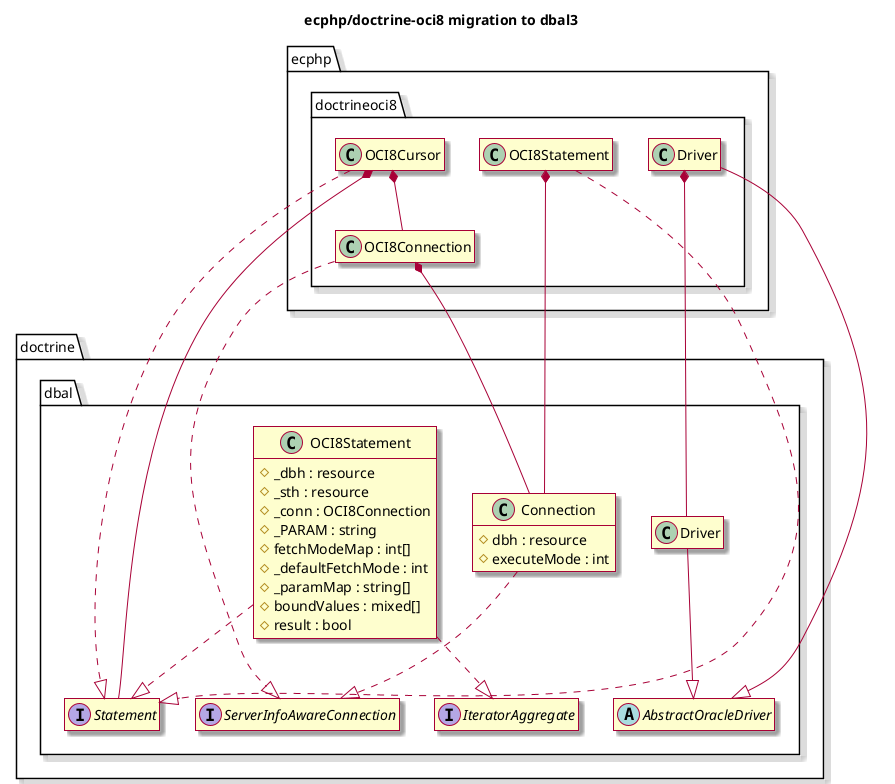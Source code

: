 @startuml

skin rose
hide empty members

title ecphp/doctrine-oci8 migration to dbal3

namespace doctrine.dbal {
    together {
        interface ServerInfoAwareConnection
        interface Statement
        interface IteratorAggregate
        abstract class AbstractOracleDriver
        class "Connection" as OCI8ConnectionDbal
        class "OCI8Statement" as OCI8StatementDbal
        class "Driver" as DriverDbal
    }

    together {
        OCI8ConnectionDbal -[dashed]-|> ServerInfoAwareConnection
        class OCI8ConnectionDbal {
            # dbh : resource
            # executeMode : int
        }

        OCI8StatementDbal -[dashed]-|> IteratorAggregate
        OCI8StatementDbal -[dashed]-|> Statement
        class OCI8StatementDbal {
            # _dbh : resource
            # _sth : resource
            # _conn : OCI8Connection
            # _PARAM : string
            # fetchModeMap : int[]
            # _defaultFetchMode : int
            # _paramMap : string[]
            # boundValues : mixed[]
            # result : bool
        }

        DriverDbal --|> AbstractOracleDriver
    }
}

namespace ecphp.doctrineoci8 {
    together {
        OCI8Cursor -[dashed]-|> doctrine.dbal.Statement
        OCI8Cursor *-- doctrine.dbal.Statement
        OCI8Cursor *-- OCI8Connection

        OCI8Connection -[dashed]-|> doctrine.dbal.ServerInfoAwareConnection
        OCI8Connection *-- doctrine.dbal.OCI8ConnectionDbal

        Driver --|> doctrine.dbal.AbstractOracleDriver
        Driver *-- doctrine.dbal.DriverDbal

        OCI8Statement -[dashed]-|> doctrine.dbal.Statement
        OCI8Statement *-- doctrine.dbal.OCI8ConnectionDbal
    }
}

@enduml
